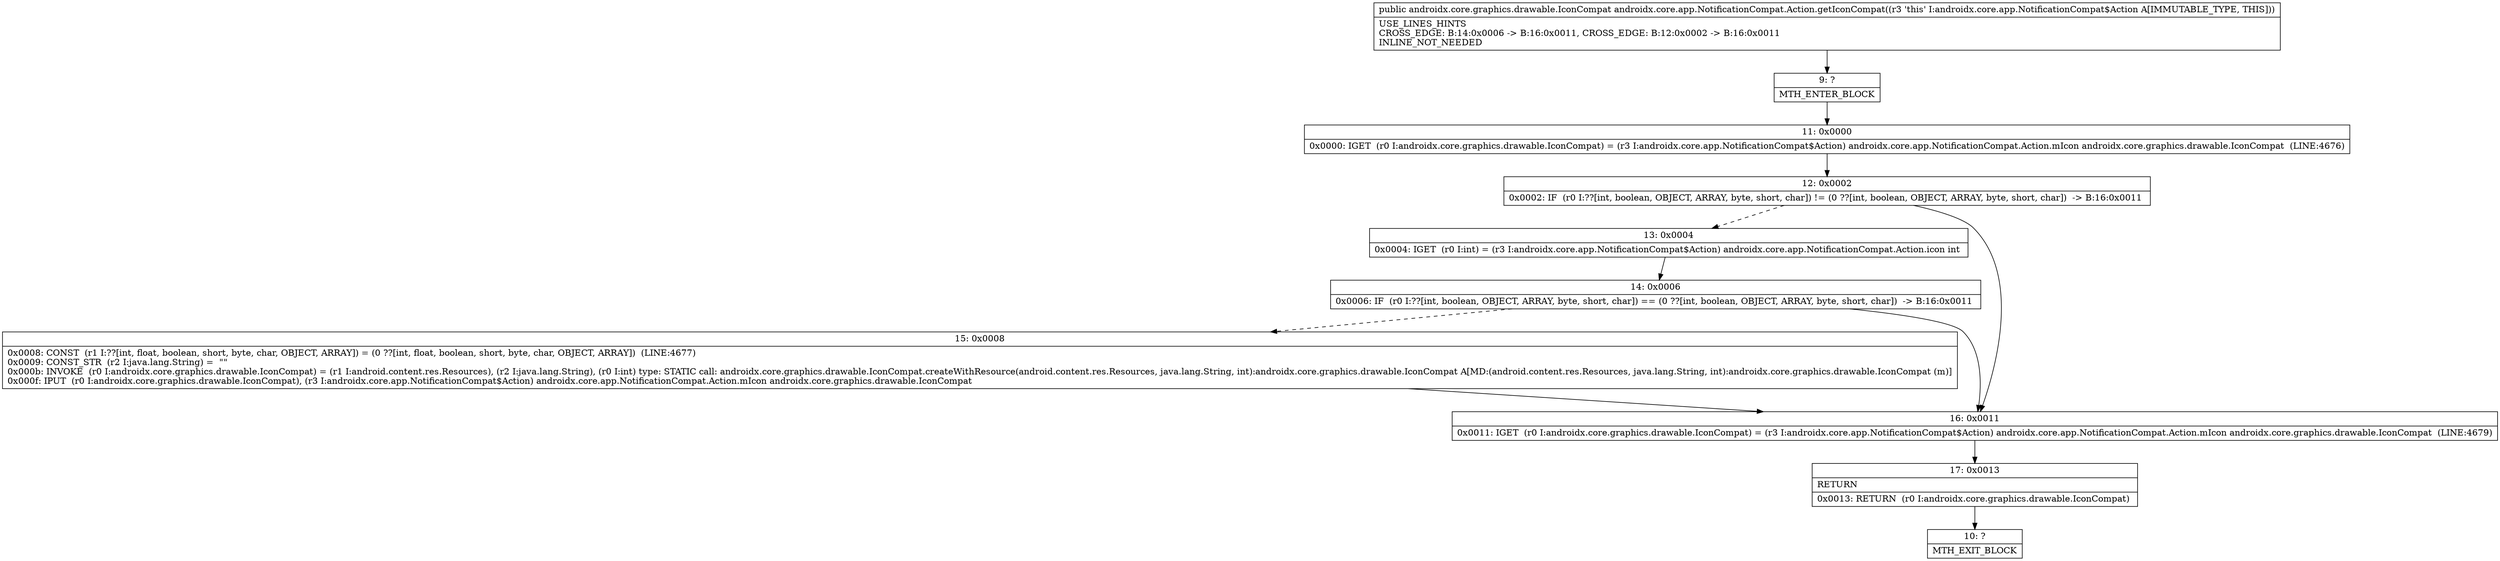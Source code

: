 digraph "CFG forandroidx.core.app.NotificationCompat.Action.getIconCompat()Landroidx\/core\/graphics\/drawable\/IconCompat;" {
Node_9 [shape=record,label="{9\:\ ?|MTH_ENTER_BLOCK\l}"];
Node_11 [shape=record,label="{11\:\ 0x0000|0x0000: IGET  (r0 I:androidx.core.graphics.drawable.IconCompat) = (r3 I:androidx.core.app.NotificationCompat$Action) androidx.core.app.NotificationCompat.Action.mIcon androidx.core.graphics.drawable.IconCompat  (LINE:4676)\l}"];
Node_12 [shape=record,label="{12\:\ 0x0002|0x0002: IF  (r0 I:??[int, boolean, OBJECT, ARRAY, byte, short, char]) != (0 ??[int, boolean, OBJECT, ARRAY, byte, short, char])  \-\> B:16:0x0011 \l}"];
Node_13 [shape=record,label="{13\:\ 0x0004|0x0004: IGET  (r0 I:int) = (r3 I:androidx.core.app.NotificationCompat$Action) androidx.core.app.NotificationCompat.Action.icon int \l}"];
Node_14 [shape=record,label="{14\:\ 0x0006|0x0006: IF  (r0 I:??[int, boolean, OBJECT, ARRAY, byte, short, char]) == (0 ??[int, boolean, OBJECT, ARRAY, byte, short, char])  \-\> B:16:0x0011 \l}"];
Node_15 [shape=record,label="{15\:\ 0x0008|0x0008: CONST  (r1 I:??[int, float, boolean, short, byte, char, OBJECT, ARRAY]) = (0 ??[int, float, boolean, short, byte, char, OBJECT, ARRAY])  (LINE:4677)\l0x0009: CONST_STR  (r2 I:java.lang.String) =  \"\" \l0x000b: INVOKE  (r0 I:androidx.core.graphics.drawable.IconCompat) = (r1 I:android.content.res.Resources), (r2 I:java.lang.String), (r0 I:int) type: STATIC call: androidx.core.graphics.drawable.IconCompat.createWithResource(android.content.res.Resources, java.lang.String, int):androidx.core.graphics.drawable.IconCompat A[MD:(android.content.res.Resources, java.lang.String, int):androidx.core.graphics.drawable.IconCompat (m)]\l0x000f: IPUT  (r0 I:androidx.core.graphics.drawable.IconCompat), (r3 I:androidx.core.app.NotificationCompat$Action) androidx.core.app.NotificationCompat.Action.mIcon androidx.core.graphics.drawable.IconCompat \l}"];
Node_16 [shape=record,label="{16\:\ 0x0011|0x0011: IGET  (r0 I:androidx.core.graphics.drawable.IconCompat) = (r3 I:androidx.core.app.NotificationCompat$Action) androidx.core.app.NotificationCompat.Action.mIcon androidx.core.graphics.drawable.IconCompat  (LINE:4679)\l}"];
Node_17 [shape=record,label="{17\:\ 0x0013|RETURN\l|0x0013: RETURN  (r0 I:androidx.core.graphics.drawable.IconCompat) \l}"];
Node_10 [shape=record,label="{10\:\ ?|MTH_EXIT_BLOCK\l}"];
MethodNode[shape=record,label="{public androidx.core.graphics.drawable.IconCompat androidx.core.app.NotificationCompat.Action.getIconCompat((r3 'this' I:androidx.core.app.NotificationCompat$Action A[IMMUTABLE_TYPE, THIS]))  | USE_LINES_HINTS\lCROSS_EDGE: B:14:0x0006 \-\> B:16:0x0011, CROSS_EDGE: B:12:0x0002 \-\> B:16:0x0011\lINLINE_NOT_NEEDED\l}"];
MethodNode -> Node_9;Node_9 -> Node_11;
Node_11 -> Node_12;
Node_12 -> Node_13[style=dashed];
Node_12 -> Node_16;
Node_13 -> Node_14;
Node_14 -> Node_15[style=dashed];
Node_14 -> Node_16;
Node_15 -> Node_16;
Node_16 -> Node_17;
Node_17 -> Node_10;
}

